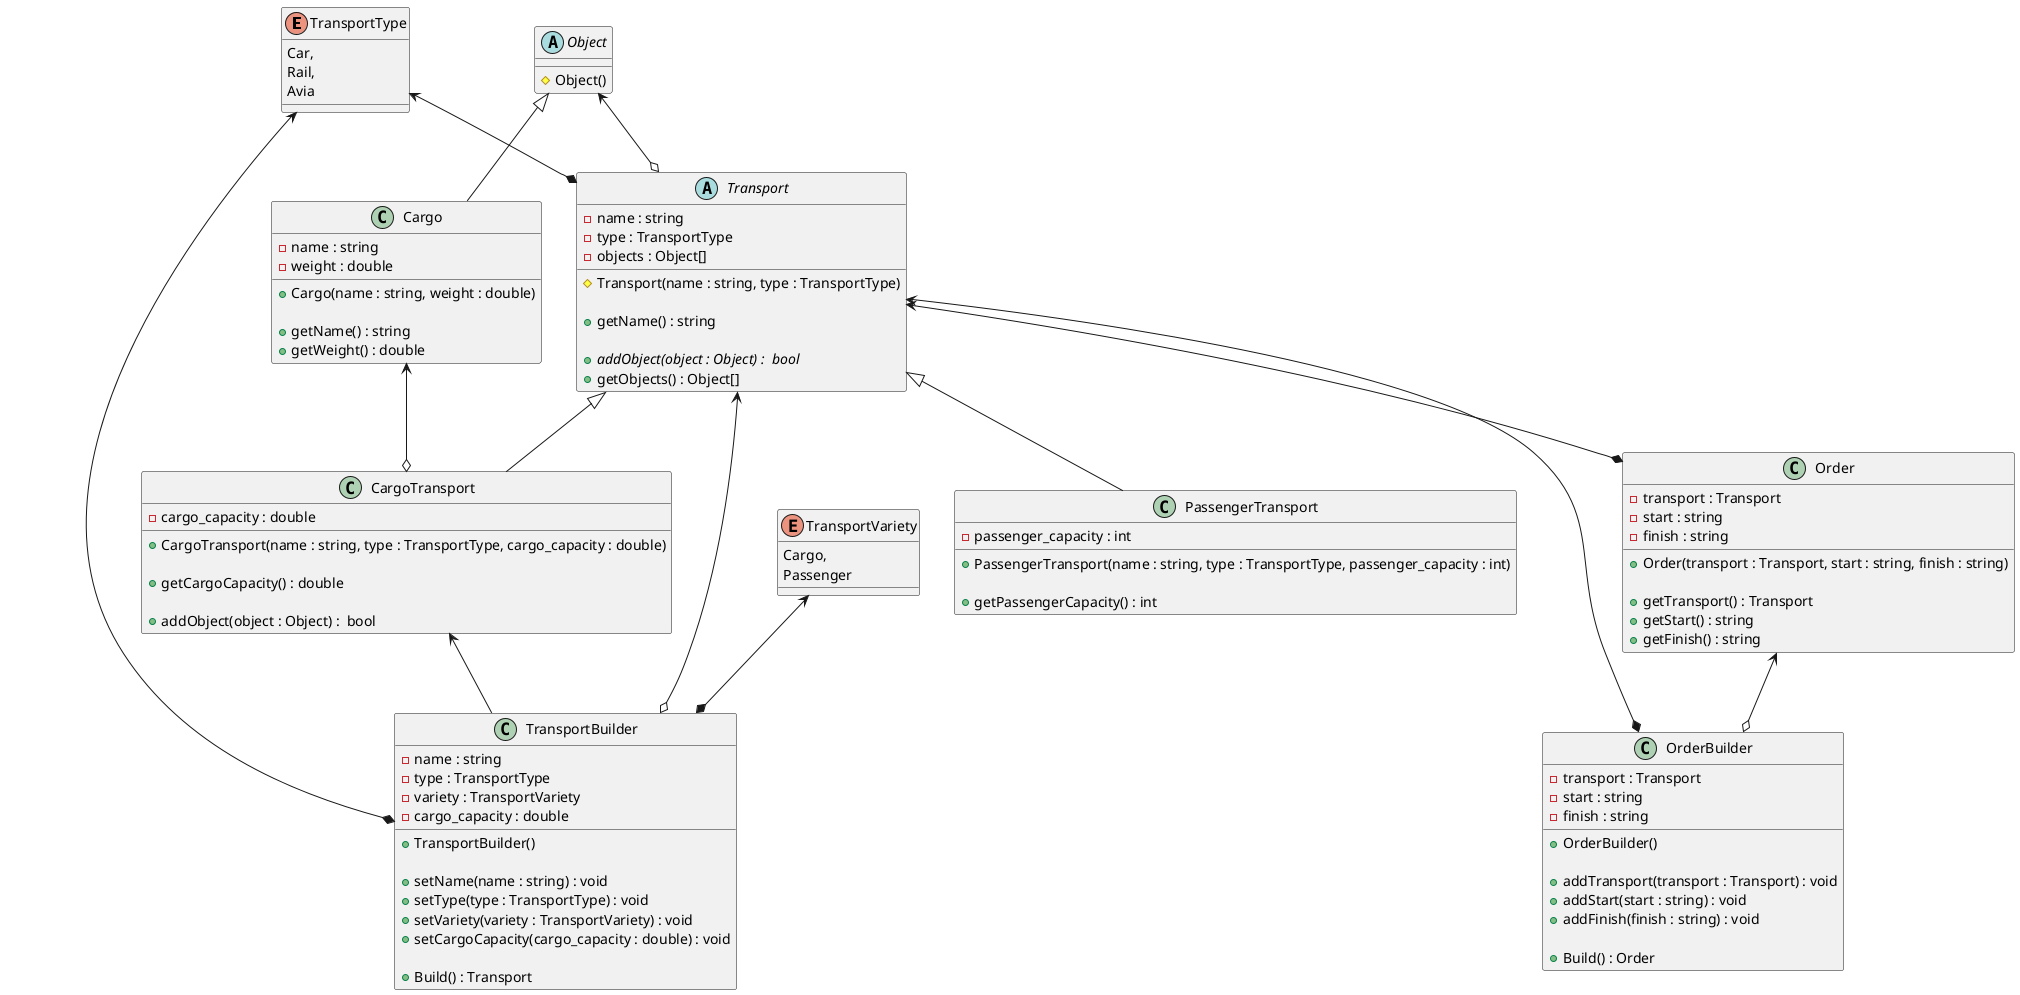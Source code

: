 @startuml
'https://plantuml.com/class-diagram

enum TransportType {
Car,
Rail,
Avia
}

abstract class Object {
# Object()
}

Object <|-- Cargo
class Cargo {
- name : string
- weight : double

+ Cargo(name : string, weight : double)

+ getName() : string
+ getWeight() : double
}


TransportType <--* Transport
Object <--o Transport
abstract class Transport {
- name : string
- type : TransportType
- objects : Object[]

# Transport(name : string, type : TransportType)

+ getName() : string

+ {abstract} addObject(object : Object) :  bool
+ getObjects() : Object[]
}

Transport <|-- CargoTransport
Cargo <--o CargoTransport
class CargoTransport {
- cargo_capacity : double

+ CargoTransport(name : string, type : TransportType, cargo_capacity : double)

+ getCargoCapacity() : double

+ addObject(object : Object) :  bool
}

Transport <|-- PassengerTransport
class PassengerTransport {
- passenger_capacity : int

+ PassengerTransport(name : string, type : TransportType, passenger_capacity : int)

+ getPassengerCapacity() : int
}

Transport <--* Order
class Order {
- transport : Transport
- start : string
- finish : string

+ Order(transport : Transport, start : string, finish : string)

+ getTransport() : Transport
+ getStart() : string
+ getFinish() : string
}

Transport <--* OrderBuilder
Order <--o OrderBuilder
class OrderBuilder{
- transport : Transport
- start : string
- finish : string

+ OrderBuilder()

+ addTransport(transport : Transport) : void
+ addStart(start : string) : void
+ addFinish(finish : string) : void

+ Build() : Order
}

enum TransportVariety {
Cargo,
Passenger
}


Transport <--o TransportBuilder
TransportType <--* TransportBuilder
TransportVariety <--* TransportBuilder
CargoTransport <-- TransportBuilder
class TransportBuilder {
- name : string
- type : TransportType
- variety : TransportVariety
- cargo_capacity : double

+ TransportBuilder()

+ setName(name : string) : void
+ setType(type : TransportType) : void
+ setVariety(variety : TransportVariety) : void
+ setCargoCapacity(cargo_capacity : double) : void

+ Build() : Transport
}

@enduml